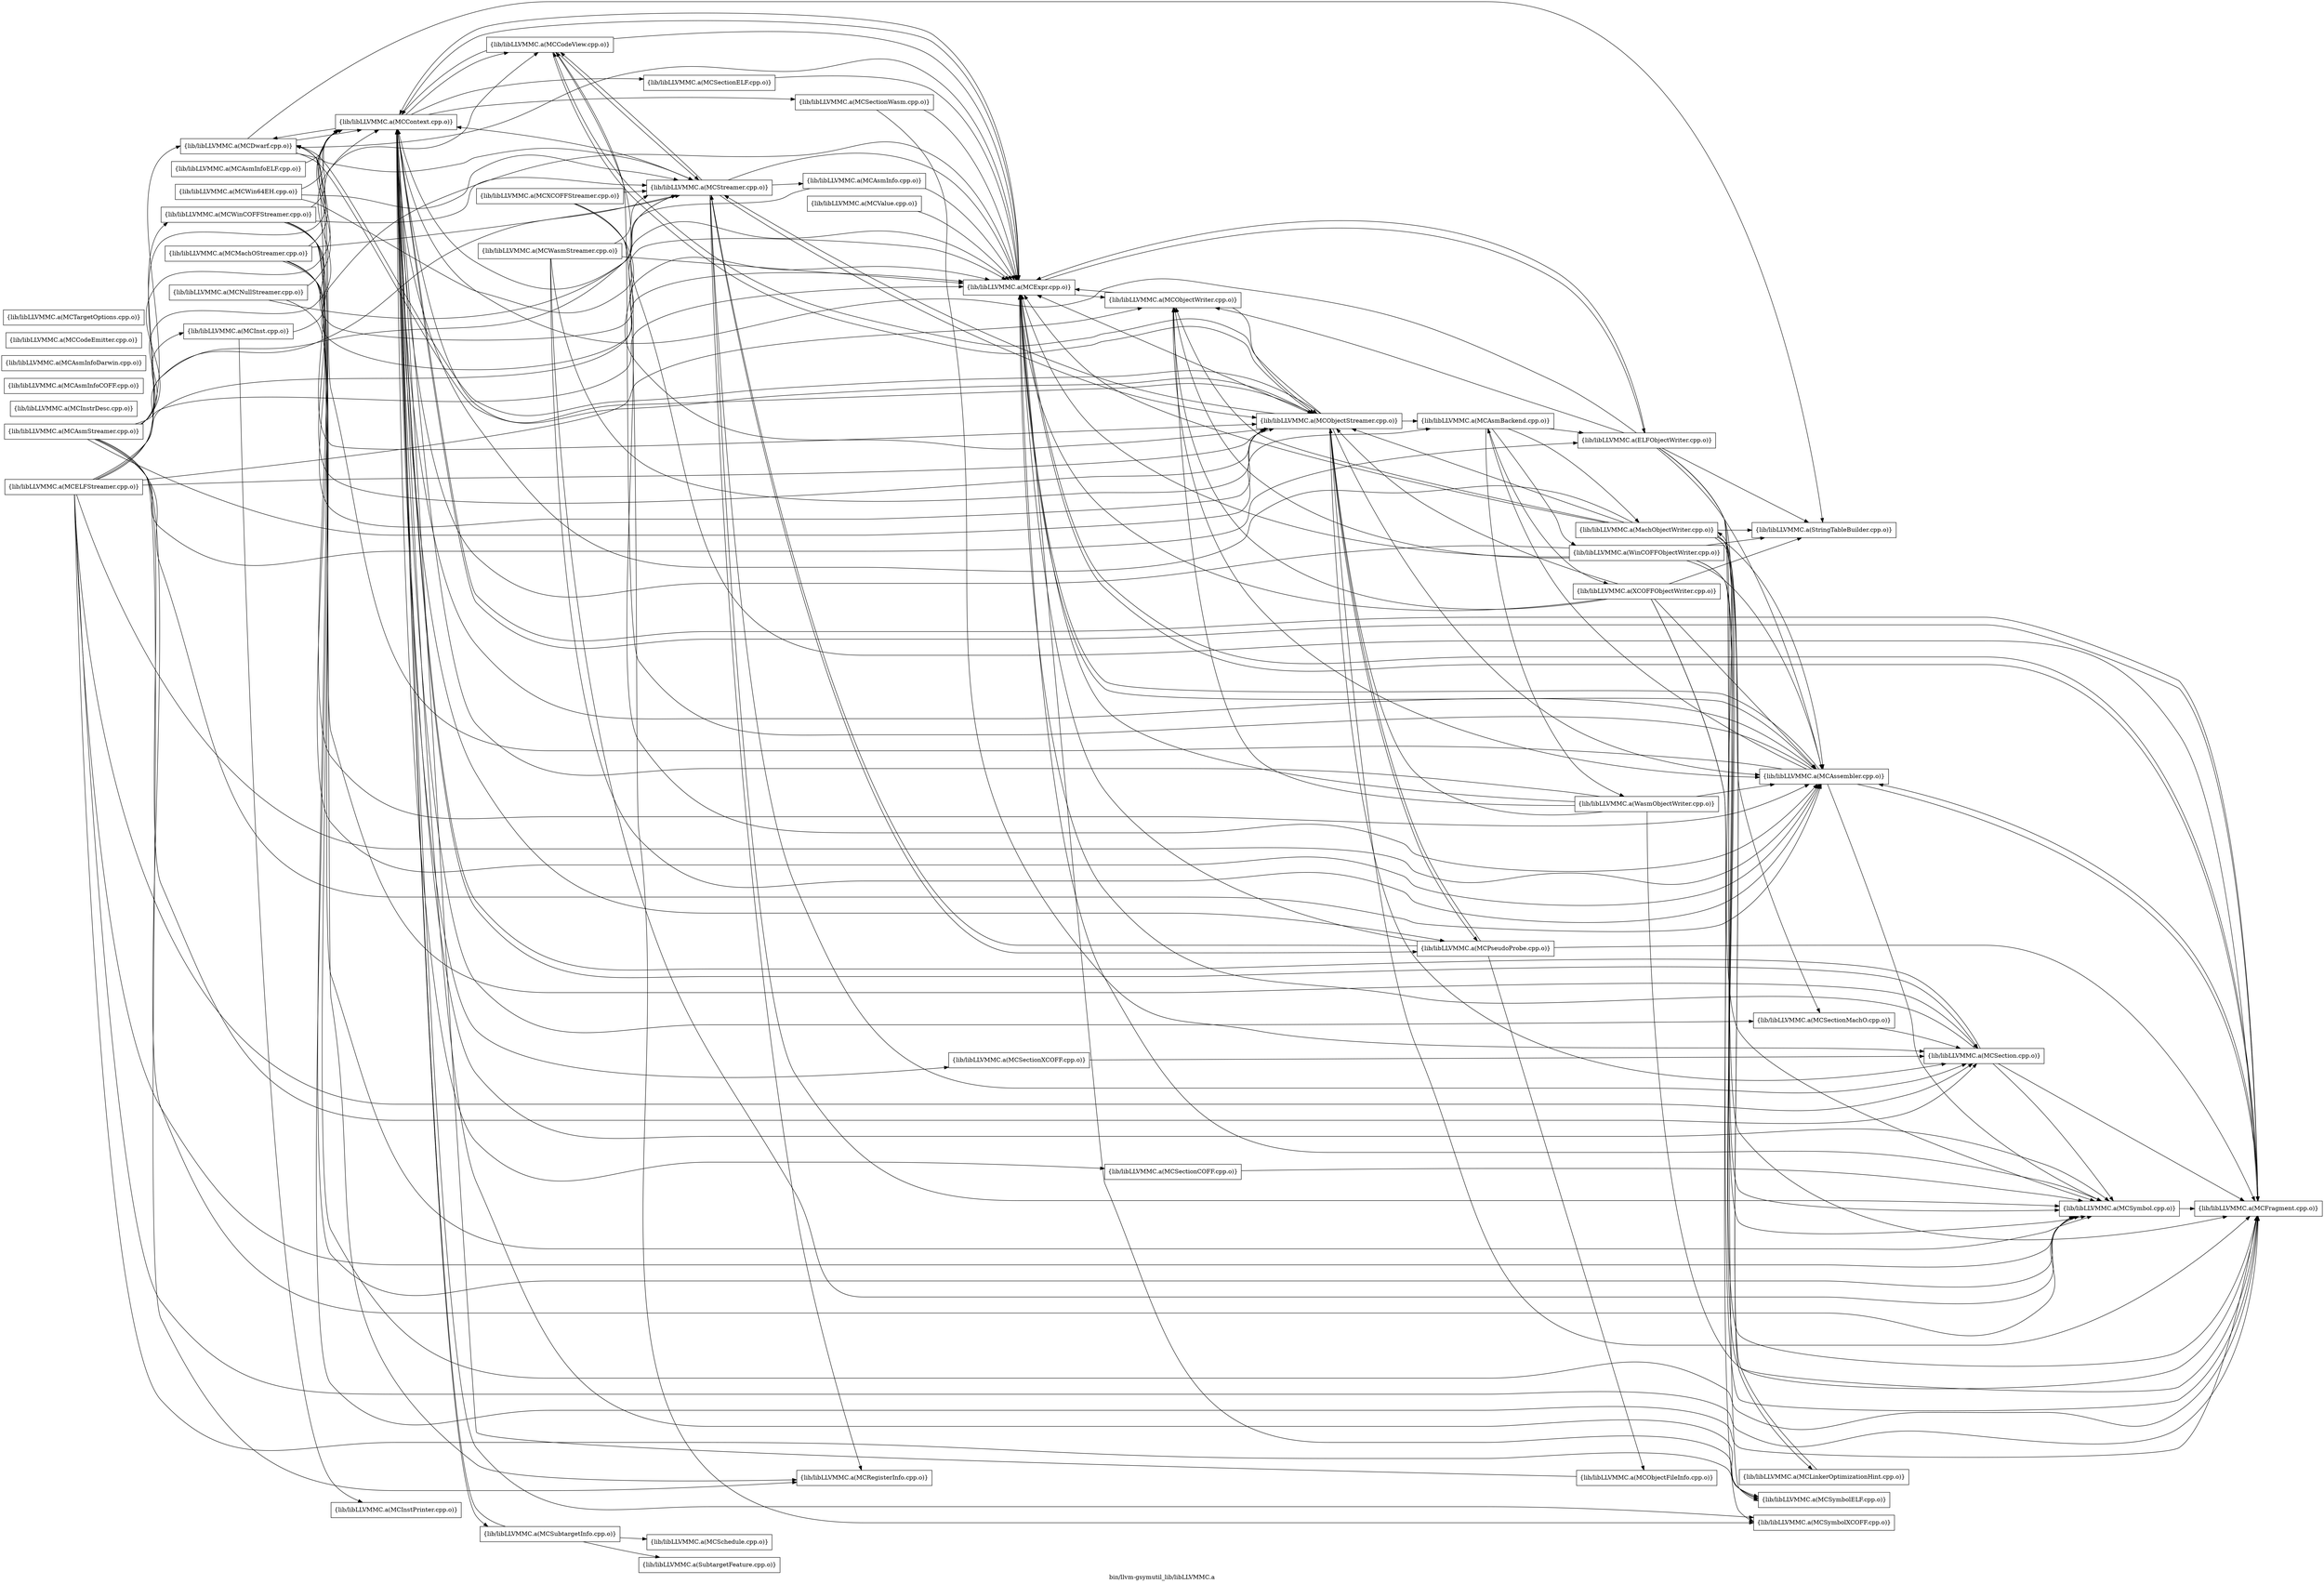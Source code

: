 digraph "bin/llvm-gsymutil_lib/libLLVMMC.a" {
	label="bin/llvm-gsymutil_lib/libLLVMMC.a";
	rankdir=LR;

	Node0x55dd5498a448 [shape=record,shape=box,group=0,label="{lib/libLLVMMC.a(StringTableBuilder.cpp.o)}"];
	Node0x55dd54991518 [shape=record,shape=box,group=0,label="{lib/libLLVMMC.a(MCContext.cpp.o)}"];
	Node0x55dd54991518 -> Node0x55dd54991bf8;
	Node0x55dd54991518 -> Node0x55dd54991568;
	Node0x55dd54991518 -> Node0x55dd5498fda8;
	Node0x55dd54991518 -> Node0x55dd54990258;
	Node0x55dd54991518 -> Node0x55dd54988eb8;
	Node0x55dd54991518 -> Node0x55dd54988788;
	Node0x55dd54991518 -> Node0x55dd54988a58;
	Node0x55dd54991518 -> Node0x55dd54986ed8;
	Node0x55dd54991518 -> Node0x55dd54987158;
	Node0x55dd54991518 -> Node0x55dd549876a8;
	Node0x55dd54991518 -> Node0x55dd54985ad8;
	Node0x55dd54991518 -> Node0x55dd54994da8;
	Node0x55dd54991518 -> Node0x55dd54986c58;
	Node0x55dd54991518 -> Node0x55dd54986988;
	Node0x55dd54991518 -> Node0x55dd54987068;
	Node0x55dd5498fda8 [shape=record,shape=box,group=0,label="{lib/libLLVMMC.a(MCExpr.cpp.o)}"];
	Node0x55dd5498fda8 -> Node0x55dd5498ada8;
	Node0x55dd5498fda8 -> Node0x55dd5498d878;
	Node0x55dd5498fda8 -> Node0x55dd54991518;
	Node0x55dd5498fda8 -> Node0x55dd54990258;
	Node0x55dd5498fda8 -> Node0x55dd5498b2f8;
	Node0x55dd5498fda8 -> Node0x55dd54986c58;
	Node0x55dd54994da8 [shape=record,shape=box,group=0,label="{lib/libLLVMMC.a(MCSubtargetInfo.cpp.o)}"];
	Node0x55dd54994da8 -> Node0x55dd54991518;
	Node0x55dd54994da8 -> Node0x55dd54987ba8;
	Node0x55dd54994da8 -> Node0x55dd5498a128;
	Node0x55dd5498e1d8 [shape=record,shape=box,group=0,label="{lib/libLLVMMC.a(MCInstrDesc.cpp.o)}"];
	Node0x55dd54989e08 [shape=record,shape=box,group=0,label="{lib/libLLVMMC.a(MCRegisterInfo.cpp.o)}"];
	Node0x55dd54987ba8 [shape=record,shape=box,group=0,label="{lib/libLLVMMC.a(MCSchedule.cpp.o)}"];
	Node0x55dd5498d878 [shape=record,shape=box,group=0,label="{lib/libLLVMMC.a(MCAssembler.cpp.o)}"];
	Node0x55dd5498d878 -> Node0x55dd5498b618;
	Node0x55dd5498d878 -> Node0x55dd54991bf8;
	Node0x55dd5498d878 -> Node0x55dd54991518;
	Node0x55dd5498d878 -> Node0x55dd54991568;
	Node0x55dd5498d878 -> Node0x55dd5498fda8;
	Node0x55dd5498d878 -> Node0x55dd54990258;
	Node0x55dd5498d878 -> Node0x55dd54986c58;
	Node0x55dd54990258 [shape=record,shape=box,group=0,label="{lib/libLLVMMC.a(MCFragment.cpp.o)}"];
	Node0x55dd54990258 -> Node0x55dd5498d878;
	Node0x55dd54990258 -> Node0x55dd54991518;
	Node0x55dd54990258 -> Node0x55dd5498fda8;
	Node0x55dd5498fad8 [shape=record,shape=box,group=0,label="{lib/libLLVMMC.a(MCInst.cpp.o)}"];
	Node0x55dd5498fad8 -> Node0x55dd5498fda8;
	Node0x55dd5498fad8 -> Node0x55dd5498e9a8;
	Node0x55dd5498d5f8 [shape=record,shape=box,group=0,label="{lib/libLLVMMC.a(MCObjectStreamer.cpp.o)}"];
	Node0x55dd5498d5f8 -> Node0x55dd5498b618;
	Node0x55dd5498d5f8 -> Node0x55dd5498d878;
	Node0x55dd5498d5f8 -> Node0x55dd54991bf8;
	Node0x55dd5498d5f8 -> Node0x55dd54991518;
	Node0x55dd5498d5f8 -> Node0x55dd54991568;
	Node0x55dd5498d5f8 -> Node0x55dd5498fda8;
	Node0x55dd5498d5f8 -> Node0x55dd54990258;
	Node0x55dd5498d5f8 -> Node0x55dd54988eb8;
	Node0x55dd5498d5f8 -> Node0x55dd54988788;
	Node0x55dd5498d5f8 -> Node0x55dd54994ad8;
	Node0x55dd54986c58 [shape=record,shape=box,group=0,label="{lib/libLLVMMC.a(MCSymbol.cpp.o)}"];
	Node0x55dd54986c58 -> Node0x55dd54990258;
	Node0x55dd54984db8 [shape=record,shape=box,group=0,label="{lib/libLLVMMC.a(MachObjectWriter.cpp.o)}"];
	Node0x55dd54984db8 -> Node0x55dd5498d878;
	Node0x55dd54984db8 -> Node0x55dd54991518;
	Node0x55dd54984db8 -> Node0x55dd5498fda8;
	Node0x55dd54984db8 -> Node0x55dd54990258;
	Node0x55dd54984db8 -> Node0x55dd5498d5f8;
	Node0x55dd54984db8 -> Node0x55dd5498b2f8;
	Node0x55dd54984db8 -> Node0x55dd54987158;
	Node0x55dd54984db8 -> Node0x55dd54986c58;
	Node0x55dd54984db8 -> Node0x55dd5498aee8;
	Node0x55dd54984db8 -> Node0x55dd5498a448;
	Node0x55dd54994ad8 [shape=record,shape=box,group=0,label="{lib/libLLVMMC.a(MCStreamer.cpp.o)}"];
	Node0x55dd54994ad8 -> Node0x55dd549892c8;
	Node0x55dd54994ad8 -> Node0x55dd54991bf8;
	Node0x55dd54994ad8 -> Node0x55dd54991518;
	Node0x55dd54994ad8 -> Node0x55dd5498fda8;
	Node0x55dd54994ad8 -> Node0x55dd5498d5f8;
	Node0x55dd54994ad8 -> Node0x55dd54988eb8;
	Node0x55dd54994ad8 -> Node0x55dd54989e08;
	Node0x55dd54994ad8 -> Node0x55dd54988788;
	Node0x55dd54994ad8 -> Node0x55dd54986c58;
	Node0x55dd54991bf8 [shape=record,shape=box,group=0,label="{lib/libLLVMMC.a(MCCodeView.cpp.o)}"];
	Node0x55dd54991bf8 -> Node0x55dd54991518;
	Node0x55dd54991bf8 -> Node0x55dd5498fda8;
	Node0x55dd54991bf8 -> Node0x55dd54990258;
	Node0x55dd54991bf8 -> Node0x55dd5498d5f8;
	Node0x55dd54991bf8 -> Node0x55dd54994ad8;
	Node0x55dd5498b618 [shape=record,shape=box,group=0,label="{lib/libLLVMMC.a(MCAsmBackend.cpp.o)}"];
	Node0x55dd5498b618 -> Node0x55dd5498ada8;
	Node0x55dd5498b618 -> Node0x55dd54984db8;
	Node0x55dd5498b618 -> Node0x55dd54989548;
	Node0x55dd5498b618 -> Node0x55dd54989318;
	Node0x55dd5498b618 -> Node0x55dd54988be8;
	Node0x55dd5498ada8 [shape=record,shape=box,group=0,label="{lib/libLLVMMC.a(ELFObjectWriter.cpp.o)}"];
	Node0x55dd5498ada8 -> Node0x55dd5498d878;
	Node0x55dd5498ada8 -> Node0x55dd54991518;
	Node0x55dd5498ada8 -> Node0x55dd5498fda8;
	Node0x55dd5498ada8 -> Node0x55dd54990258;
	Node0x55dd5498ada8 -> Node0x55dd5498b2f8;
	Node0x55dd5498ada8 -> Node0x55dd54986c58;
	Node0x55dd5498ada8 -> Node0x55dd54986988;
	Node0x55dd5498ada8 -> Node0x55dd5498a448;
	Node0x55dd54989548 [shape=record,shape=box,group=0,label="{lib/libLLVMMC.a(WasmObjectWriter.cpp.o)}"];
	Node0x55dd54989548 -> Node0x55dd5498d878;
	Node0x55dd54989548 -> Node0x55dd54991518;
	Node0x55dd54989548 -> Node0x55dd5498fda8;
	Node0x55dd54989548 -> Node0x55dd54990258;
	Node0x55dd54989548 -> Node0x55dd5498d5f8;
	Node0x55dd54989548 -> Node0x55dd5498b2f8;
	Node0x55dd54989318 [shape=record,shape=box,group=0,label="{lib/libLLVMMC.a(WinCOFFObjectWriter.cpp.o)}"];
	Node0x55dd54989318 -> Node0x55dd5498d878;
	Node0x55dd54989318 -> Node0x55dd54991518;
	Node0x55dd54989318 -> Node0x55dd5498fda8;
	Node0x55dd54989318 -> Node0x55dd54990258;
	Node0x55dd54989318 -> Node0x55dd5498b2f8;
	Node0x55dd54989318 -> Node0x55dd54986c58;
	Node0x55dd54989318 -> Node0x55dd5498a448;
	Node0x55dd54988be8 [shape=record,shape=box,group=0,label="{lib/libLLVMMC.a(XCOFFObjectWriter.cpp.o)}"];
	Node0x55dd54988be8 -> Node0x55dd5498d878;
	Node0x55dd54988be8 -> Node0x55dd5498fda8;
	Node0x55dd54988be8 -> Node0x55dd54990258;
	Node0x55dd54988be8 -> Node0x55dd5498d5f8;
	Node0x55dd54988be8 -> Node0x55dd5498b2f8;
	Node0x55dd54988be8 -> Node0x55dd54987068;
	Node0x55dd54988be8 -> Node0x55dd5498a448;
	Node0x55dd5498b2f8 [shape=record,shape=box,group=0,label="{lib/libLLVMMC.a(MCObjectWriter.cpp.o)}"];
	Node0x55dd5498b2f8 -> Node0x55dd5498d878;
	Node0x55dd5498b2f8 -> Node0x55dd5498fda8;
	Node0x55dd5498b2f8 -> Node0x55dd5498d5f8;
	Node0x55dd54986988 [shape=record,shape=box,group=0,label="{lib/libLLVMMC.a(MCSymbolELF.cpp.o)}"];
	Node0x55dd54986988 -> Node0x55dd5498fda8;
	Node0x55dd549892c8 [shape=record,shape=box,group=0,label="{lib/libLLVMMC.a(MCAsmInfo.cpp.o)}"];
	Node0x55dd549892c8 -> Node0x55dd54991518;
	Node0x55dd549892c8 -> Node0x55dd5498fda8;
	Node0x55dd54989d68 [shape=record,shape=box,group=0,label="{lib/libLLVMMC.a(MCAsmInfoCOFF.cpp.o)}"];
	Node0x55dd5498d418 [shape=record,shape=box,group=0,label="{lib/libLLVMMC.a(MCAsmInfoDarwin.cpp.o)}"];
	Node0x55dd5498cc48 [shape=record,shape=box,group=0,label="{lib/libLLVMMC.a(MCAsmInfoELF.cpp.o)}"];
	Node0x55dd5498cc48 -> Node0x55dd54991518;
	Node0x55dd54991568 [shape=record,shape=box,group=0,label="{lib/libLLVMMC.a(MCDwarf.cpp.o)}"];
	Node0x55dd54991568 -> Node0x55dd54991518;
	Node0x55dd54991568 -> Node0x55dd5498fda8;
	Node0x55dd54991568 -> Node0x55dd5498d5f8;
	Node0x55dd54991568 -> Node0x55dd54989e08;
	Node0x55dd54991568 -> Node0x55dd54988788;
	Node0x55dd54991568 -> Node0x55dd54994ad8;
	Node0x55dd54991568 -> Node0x55dd5498a448;
	Node0x55dd5498be38 [shape=record,shape=box,group=0,label="{lib/libLLVMMC.a(MCCodeEmitter.cpp.o)}"];
	Node0x55dd54988eb8 [shape=record,shape=box,group=0,label="{lib/libLLVMMC.a(MCPseudoProbe.cpp.o)}"];
	Node0x55dd54988eb8 -> Node0x55dd5498fda8;
	Node0x55dd54988eb8 -> Node0x55dd54990258;
	Node0x55dd54988eb8 -> Node0x55dd5498d5f8;
	Node0x55dd54988eb8 -> Node0x55dd549895e8;
	Node0x55dd54988eb8 -> Node0x55dd54994ad8;
	Node0x55dd54988788 [shape=record,shape=box,group=0,label="{lib/libLLVMMC.a(MCSection.cpp.o)}"];
	Node0x55dd54988788 -> Node0x55dd54991518;
	Node0x55dd54988788 -> Node0x55dd5498fda8;
	Node0x55dd54988788 -> Node0x55dd54990258;
	Node0x55dd54988788 -> Node0x55dd54986c58;
	Node0x55dd54988a58 [shape=record,shape=box,group=0,label="{lib/libLLVMMC.a(MCSectionCOFF.cpp.o)}"];
	Node0x55dd54988a58 -> Node0x55dd54986c58;
	Node0x55dd54986ed8 [shape=record,shape=box,group=0,label="{lib/libLLVMMC.a(MCSectionELF.cpp.o)}"];
	Node0x55dd54986ed8 -> Node0x55dd5498fda8;
	Node0x55dd54987158 [shape=record,shape=box,group=0,label="{lib/libLLVMMC.a(MCSectionMachO.cpp.o)}"];
	Node0x55dd54987158 -> Node0x55dd54988788;
	Node0x55dd549876a8 [shape=record,shape=box,group=0,label="{lib/libLLVMMC.a(MCSectionWasm.cpp.o)}"];
	Node0x55dd549876a8 -> Node0x55dd5498fda8;
	Node0x55dd549876a8 -> Node0x55dd54988788;
	Node0x55dd54985ad8 [shape=record,shape=box,group=0,label="{lib/libLLVMMC.a(MCSectionXCOFF.cpp.o)}"];
	Node0x55dd54985ad8 -> Node0x55dd54988788;
	Node0x55dd54987068 [shape=record,shape=box,group=0,label="{lib/libLLVMMC.a(MCSymbolXCOFF.cpp.o)}"];
	Node0x55dd5498e9a8 [shape=record,shape=box,group=0,label="{lib/libLLVMMC.a(MCInstPrinter.cpp.o)}"];
	Node0x55dd549895e8 [shape=record,shape=box,group=0,label="{lib/libLLVMMC.a(MCObjectFileInfo.cpp.o)}"];
	Node0x55dd549895e8 -> Node0x55dd54991518;
	Node0x55dd5498a128 [shape=record,shape=box,group=0,label="{lib/libLLVMMC.a(SubtargetFeature.cpp.o)}"];
	Node0x55dd54987e78 [shape=record,shape=box,group=0,label="{lib/libLLVMMC.a(MCValue.cpp.o)}"];
	Node0x55dd54987e78 -> Node0x55dd5498fda8;
	Node0x55dd549885f8 [shape=record,shape=box,group=0,label="{lib/libLLVMMC.a(MCWin64EH.cpp.o)}"];
	Node0x55dd549885f8 -> Node0x55dd54991518;
	Node0x55dd549885f8 -> Node0x55dd5498fda8;
	Node0x55dd549885f8 -> Node0x55dd54994ad8;
	Node0x55dd54984688 [shape=record,shape=box,group=0,label="{lib/libLLVMMC.a(MCWinCOFFStreamer.cpp.o)}"];
	Node0x55dd54984688 -> Node0x55dd5498d878;
	Node0x55dd54984688 -> Node0x55dd54991518;
	Node0x55dd54984688 -> Node0x55dd5498fda8;
	Node0x55dd54984688 -> Node0x55dd54990258;
	Node0x55dd54984688 -> Node0x55dd5498d5f8;
	Node0x55dd54984688 -> Node0x55dd54994ad8;
	Node0x55dd54984688 -> Node0x55dd54986c58;
	Node0x55dd5498aee8 [shape=record,shape=box,group=0,label="{lib/libLLVMMC.a(MCLinkerOptimizationHint.cpp.o)}"];
	Node0x55dd5498aee8 -> Node0x55dd54984db8;
	Node0x55dd54988288 [shape=record,shape=box,group=0,label="{lib/libLLVMMC.a(MCTargetOptions.cpp.o)}"];
	Node0x55dd549849f8 [shape=record,shape=box,group=0,label="{lib/libLLVMMC.a(MCXCOFFStreamer.cpp.o)}"];
	Node0x55dd549849f8 -> Node0x55dd5498d878;
	Node0x55dd549849f8 -> Node0x55dd5498d5f8;
	Node0x55dd549849f8 -> Node0x55dd54994ad8;
	Node0x55dd549849f8 -> Node0x55dd54987068;
	Node0x55dd54984138 [shape=record,shape=box,group=0,label="{lib/libLLVMMC.a(MCELFStreamer.cpp.o)}"];
	Node0x55dd54984138 -> Node0x55dd5498d878;
	Node0x55dd54984138 -> Node0x55dd54991518;
	Node0x55dd54984138 -> Node0x55dd5498fda8;
	Node0x55dd54984138 -> Node0x55dd54990258;
	Node0x55dd54984138 -> Node0x55dd5498d5f8;
	Node0x55dd54984138 -> Node0x55dd5498b2f8;
	Node0x55dd54984138 -> Node0x55dd54988788;
	Node0x55dd54984138 -> Node0x55dd54994ad8;
	Node0x55dd54984138 -> Node0x55dd54986c58;
	Node0x55dd54984138 -> Node0x55dd54986988;
	Node0x55dd54984138 -> Node0x55dd54984688;
	Node0x55dd549843b8 [shape=record,shape=box,group=0,label="{lib/libLLVMMC.a(MCMachOStreamer.cpp.o)}"];
	Node0x55dd549843b8 -> Node0x55dd5498d878;
	Node0x55dd549843b8 -> Node0x55dd54991518;
	Node0x55dd549843b8 -> Node0x55dd5498fda8;
	Node0x55dd549843b8 -> Node0x55dd54990258;
	Node0x55dd549843b8 -> Node0x55dd5498d5f8;
	Node0x55dd549843b8 -> Node0x55dd54994ad8;
	Node0x55dd549843b8 -> Node0x55dd54986c58;
	Node0x55dd54985df8 [shape=record,shape=box,group=0,label="{lib/libLLVMMC.a(MCWasmStreamer.cpp.o)}"];
	Node0x55dd54985df8 -> Node0x55dd5498d878;
	Node0x55dd54985df8 -> Node0x55dd5498fda8;
	Node0x55dd54985df8 -> Node0x55dd5498d5f8;
	Node0x55dd54985df8 -> Node0x55dd54994ad8;
	Node0x55dd54985df8 -> Node0x55dd54986c58;
	Node0x55dd54985678 [shape=record,shape=box,group=0,label="{lib/libLLVMMC.a(MCAsmStreamer.cpp.o)}"];
	Node0x55dd54985678 -> Node0x55dd5498b618;
	Node0x55dd54985678 -> Node0x55dd5498ada8;
	Node0x55dd54985678 -> Node0x55dd5498d878;
	Node0x55dd54985678 -> Node0x55dd54991bf8;
	Node0x55dd54985678 -> Node0x55dd54991518;
	Node0x55dd54985678 -> Node0x55dd54991568;
	Node0x55dd54985678 -> Node0x55dd5498fda8;
	Node0x55dd54985678 -> Node0x55dd5498fad8;
	Node0x55dd54985678 -> Node0x55dd54989e08;
	Node0x55dd54985678 -> Node0x55dd54988788;
	Node0x55dd54985678 -> Node0x55dd54994ad8;
	Node0x55dd54985678 -> Node0x55dd54986c58;
	Node0x55dd54988af8 [shape=record,shape=box,group=0,label="{lib/libLLVMMC.a(MCNullStreamer.cpp.o)}"];
	Node0x55dd54988af8 -> Node0x55dd54991518;
	Node0x55dd54988af8 -> Node0x55dd5498d5f8;
	Node0x55dd54988af8 -> Node0x55dd54994ad8;
}

